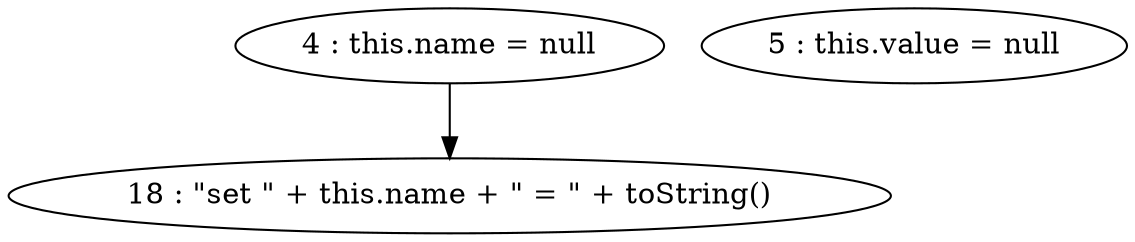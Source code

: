 digraph G {
"4 : this.name = null"
"4 : this.name = null" -> "18 : \"set \" + this.name + \" = \" + toString()"
"5 : this.value = null"
"18 : \"set \" + this.name + \" = \" + toString()"
}